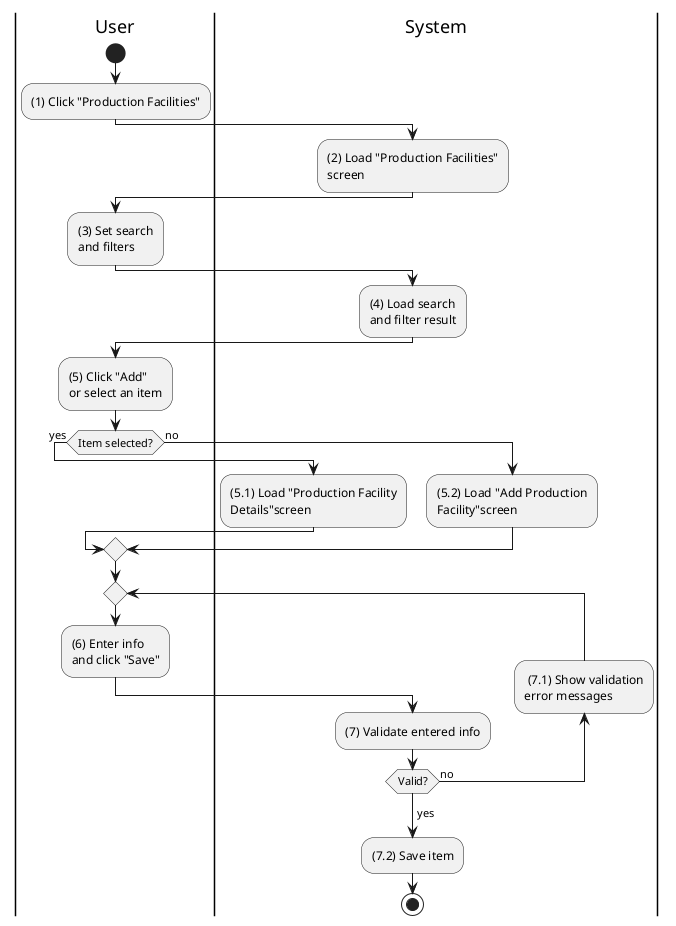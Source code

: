 @startuml production-facility-manage
|u|User
|s|System

|u|
start
:(1) Click "Production Facilities";

|s|
:(2) Load "Production Facilities"\nscreen;

|u|
:(3) Set search\nand filters;

|s|
:(4) Load search\nand filter result;

|u|
:(5) Click "Add"\nor select an item;

if (Item selected?) then (yes)
|s|
:(5.1) Load "Production Facility\nDetails"screen;
else (no)
:(5.2) Load "Add Production\nFacility"screen;
endif

|u|
repeat
    :(6) Enter info\nand click "Save";

    |s|
    :(7) Validate entered info;
    backward: (7.1) Show validation\nerror messages;
repeat while (Valid?) is (no)
->yes;
:(7.2) Save item;
stop
@enduml
